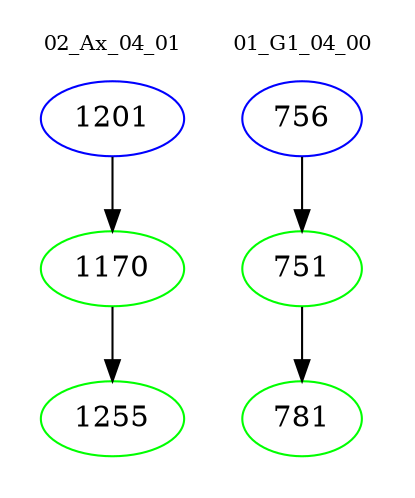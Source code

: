 digraph{
subgraph cluster_0 {
color = white
label = "02_Ax_04_01";
fontsize=10;
T0_1201 [label="1201", color="blue"]
T0_1201 -> T0_1170 [color="black"]
T0_1170 [label="1170", color="green"]
T0_1170 -> T0_1255 [color="black"]
T0_1255 [label="1255", color="green"]
}
subgraph cluster_1 {
color = white
label = "01_G1_04_00";
fontsize=10;
T1_756 [label="756", color="blue"]
T1_756 -> T1_751 [color="black"]
T1_751 [label="751", color="green"]
T1_751 -> T1_781 [color="black"]
T1_781 [label="781", color="green"]
}
}
